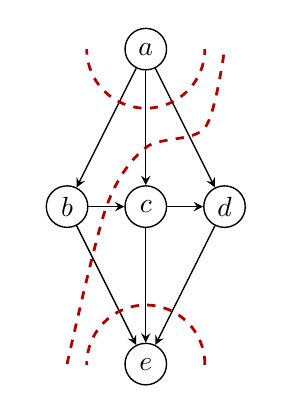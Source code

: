 \begin{tikzpicture}
\tikzstyle{v}=[circle,line width = 0.5pt,draw,minimum size=15pt,inner sep=0pt]
\tikzstyle{vv}=[circle,line width = 1pt,draw,minimum size=15pt,inner sep=0pt]
\tikzstyle{e}=[->,>=stealth,line width=0.5pt,black]
\tikzstyle{ee}=[->,>=stealth,line width=1pt,black]
\tikzstyle{edr}=[dashed,>=stealth,line width=1pt,black!30!red]

% NODES
\node[v] (xa) at (0, 0) {$a$};
\node[v] (xb) at (-1, -2) {$b$};
\node[v] (xc) at (0, -2) {$c$};
\node[v] (xd) at (1, -2) {$d$};
\node[v] (xe) at (0, -4) {$e$};

% EDGES
\draw[e] (xa) -- (xb);
\draw[e] (xa) -- (xc);
\draw[e] (xa) -- (xd);
\draw[e] (xb) -- (xc);
\draw[e] (xb) -- (xe);
\draw[e] (xc) -- (xd);
\draw[e] (xc) -- (xe);
\draw[e] (xd) -- (xe);

\begin{scope}
    \clip (-1.5,-4) rectangle (1.5,-2.5);
    \draw[edr] (xe) circle (0.75);
\end{scope}

\begin{scope}
    \clip (1.5,0) rectangle (-1.5,-1.5);
    \draw[edr] (xa) circle (0.75);
\end{scope}

\draw [edr] plot [smooth] coordinates { (-1,-4) (-0.5,-2) (0,-1.25) (0.75, -1) (1,0)};

\end{tikzpicture}